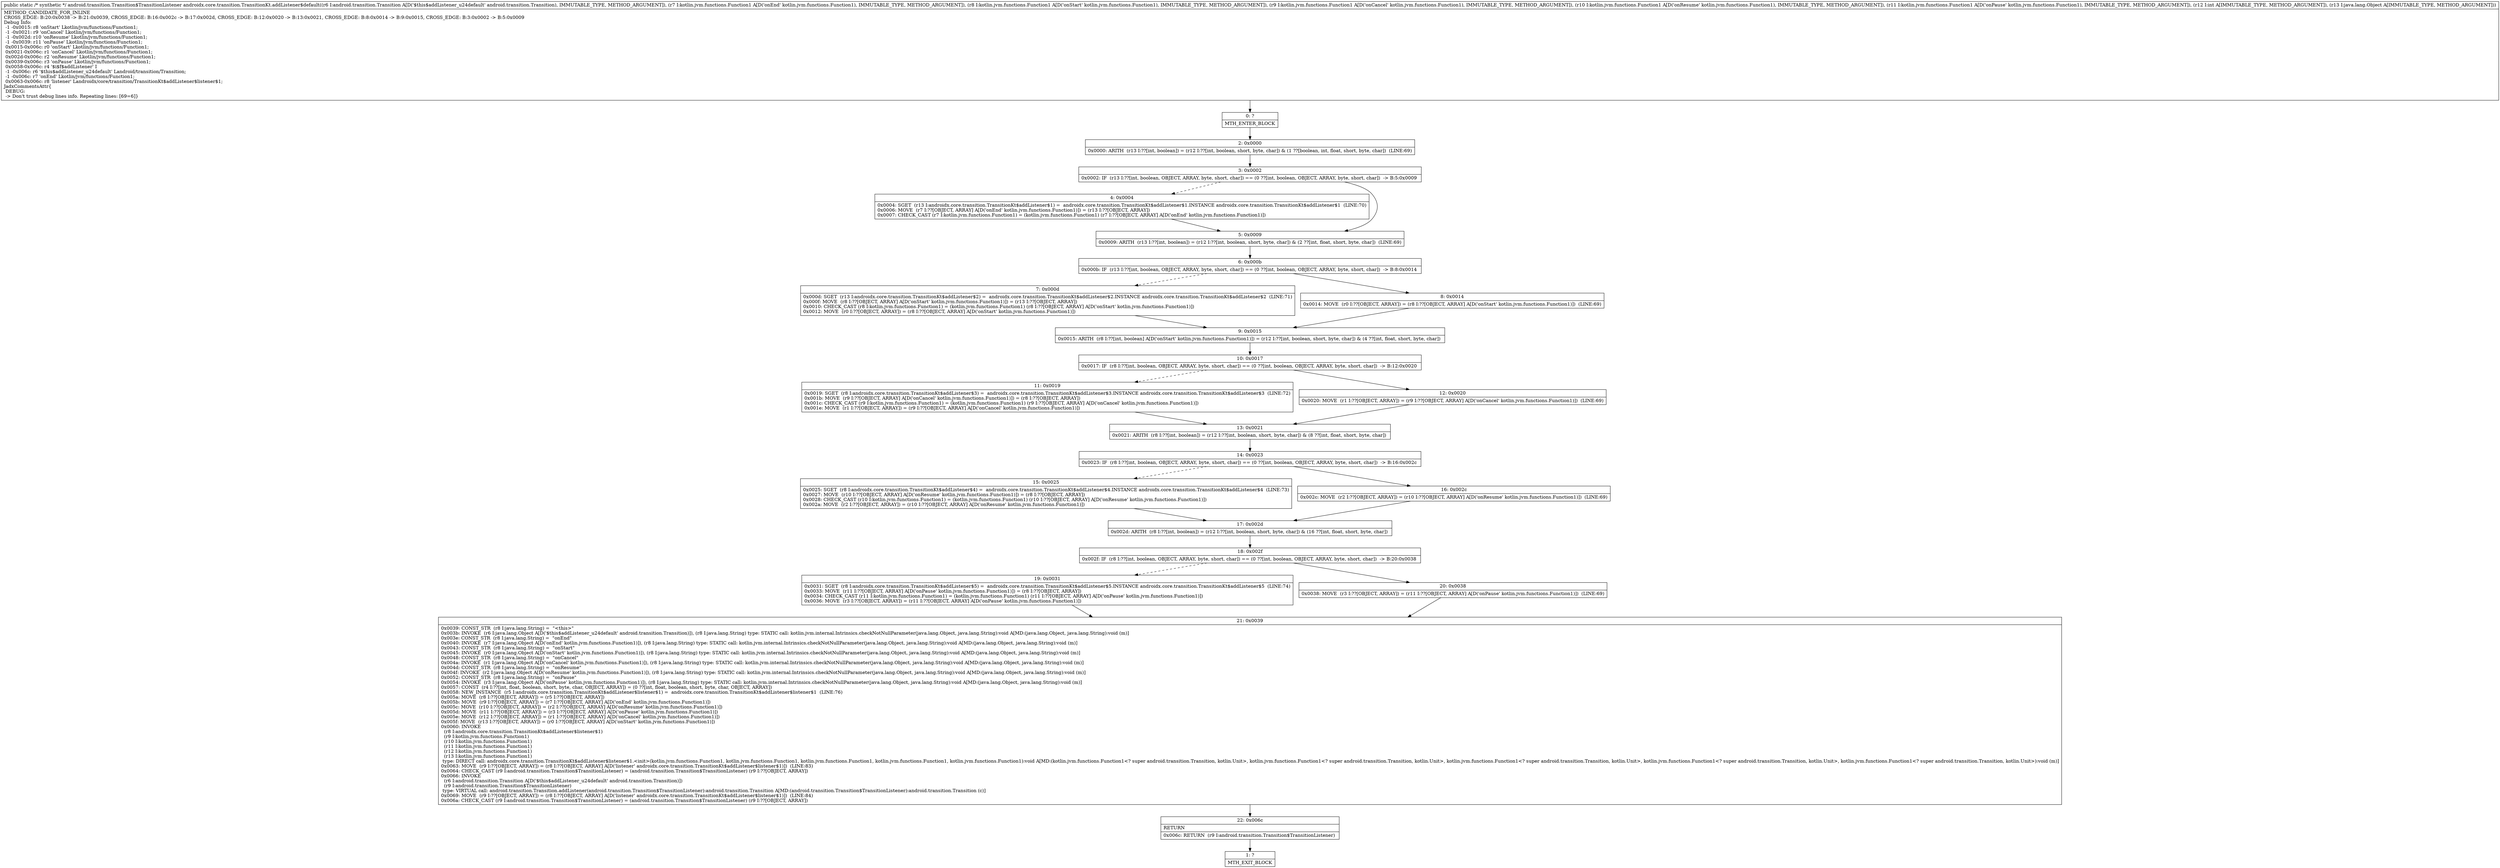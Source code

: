 digraph "CFG forandroidx.core.transition.TransitionKt.addListener$default(Landroid\/transition\/Transition;Lkotlin\/jvm\/functions\/Function1;Lkotlin\/jvm\/functions\/Function1;Lkotlin\/jvm\/functions\/Function1;Lkotlin\/jvm\/functions\/Function1;Lkotlin\/jvm\/functions\/Function1;ILjava\/lang\/Object;)Landroid\/transition\/Transition$TransitionListener;" {
Node_0 [shape=record,label="{0\:\ ?|MTH_ENTER_BLOCK\l}"];
Node_2 [shape=record,label="{2\:\ 0x0000|0x0000: ARITH  (r13 I:??[int, boolean]) = (r12 I:??[int, boolean, short, byte, char]) & (1 ??[boolean, int, float, short, byte, char])  (LINE:69)\l}"];
Node_3 [shape=record,label="{3\:\ 0x0002|0x0002: IF  (r13 I:??[int, boolean, OBJECT, ARRAY, byte, short, char]) == (0 ??[int, boolean, OBJECT, ARRAY, byte, short, char])  \-\> B:5:0x0009 \l}"];
Node_4 [shape=record,label="{4\:\ 0x0004|0x0004: SGET  (r13 I:androidx.core.transition.TransitionKt$addListener$1) =  androidx.core.transition.TransitionKt$addListener$1.INSTANCE androidx.core.transition.TransitionKt$addListener$1  (LINE:70)\l0x0006: MOVE  (r7 I:??[OBJECT, ARRAY] A[D('onEnd' kotlin.jvm.functions.Function1)]) = (r13 I:??[OBJECT, ARRAY]) \l0x0007: CHECK_CAST (r7 I:kotlin.jvm.functions.Function1) = (kotlin.jvm.functions.Function1) (r7 I:??[OBJECT, ARRAY] A[D('onEnd' kotlin.jvm.functions.Function1)]) \l}"];
Node_5 [shape=record,label="{5\:\ 0x0009|0x0009: ARITH  (r13 I:??[int, boolean]) = (r12 I:??[int, boolean, short, byte, char]) & (2 ??[int, float, short, byte, char])  (LINE:69)\l}"];
Node_6 [shape=record,label="{6\:\ 0x000b|0x000b: IF  (r13 I:??[int, boolean, OBJECT, ARRAY, byte, short, char]) == (0 ??[int, boolean, OBJECT, ARRAY, byte, short, char])  \-\> B:8:0x0014 \l}"];
Node_7 [shape=record,label="{7\:\ 0x000d|0x000d: SGET  (r13 I:androidx.core.transition.TransitionKt$addListener$2) =  androidx.core.transition.TransitionKt$addListener$2.INSTANCE androidx.core.transition.TransitionKt$addListener$2  (LINE:71)\l0x000f: MOVE  (r8 I:??[OBJECT, ARRAY] A[D('onStart' kotlin.jvm.functions.Function1)]) = (r13 I:??[OBJECT, ARRAY]) \l0x0010: CHECK_CAST (r8 I:kotlin.jvm.functions.Function1) = (kotlin.jvm.functions.Function1) (r8 I:??[OBJECT, ARRAY] A[D('onStart' kotlin.jvm.functions.Function1)]) \l0x0012: MOVE  (r0 I:??[OBJECT, ARRAY]) = (r8 I:??[OBJECT, ARRAY] A[D('onStart' kotlin.jvm.functions.Function1)]) \l}"];
Node_9 [shape=record,label="{9\:\ 0x0015|0x0015: ARITH  (r8 I:??[int, boolean] A[D('onStart' kotlin.jvm.functions.Function1)]) = (r12 I:??[int, boolean, short, byte, char]) & (4 ??[int, float, short, byte, char]) \l}"];
Node_10 [shape=record,label="{10\:\ 0x0017|0x0017: IF  (r8 I:??[int, boolean, OBJECT, ARRAY, byte, short, char]) == (0 ??[int, boolean, OBJECT, ARRAY, byte, short, char])  \-\> B:12:0x0020 \l}"];
Node_11 [shape=record,label="{11\:\ 0x0019|0x0019: SGET  (r8 I:androidx.core.transition.TransitionKt$addListener$3) =  androidx.core.transition.TransitionKt$addListener$3.INSTANCE androidx.core.transition.TransitionKt$addListener$3  (LINE:72)\l0x001b: MOVE  (r9 I:??[OBJECT, ARRAY] A[D('onCancel' kotlin.jvm.functions.Function1)]) = (r8 I:??[OBJECT, ARRAY]) \l0x001c: CHECK_CAST (r9 I:kotlin.jvm.functions.Function1) = (kotlin.jvm.functions.Function1) (r9 I:??[OBJECT, ARRAY] A[D('onCancel' kotlin.jvm.functions.Function1)]) \l0x001e: MOVE  (r1 I:??[OBJECT, ARRAY]) = (r9 I:??[OBJECT, ARRAY] A[D('onCancel' kotlin.jvm.functions.Function1)]) \l}"];
Node_13 [shape=record,label="{13\:\ 0x0021|0x0021: ARITH  (r8 I:??[int, boolean]) = (r12 I:??[int, boolean, short, byte, char]) & (8 ??[int, float, short, byte, char]) \l}"];
Node_14 [shape=record,label="{14\:\ 0x0023|0x0023: IF  (r8 I:??[int, boolean, OBJECT, ARRAY, byte, short, char]) == (0 ??[int, boolean, OBJECT, ARRAY, byte, short, char])  \-\> B:16:0x002c \l}"];
Node_15 [shape=record,label="{15\:\ 0x0025|0x0025: SGET  (r8 I:androidx.core.transition.TransitionKt$addListener$4) =  androidx.core.transition.TransitionKt$addListener$4.INSTANCE androidx.core.transition.TransitionKt$addListener$4  (LINE:73)\l0x0027: MOVE  (r10 I:??[OBJECT, ARRAY] A[D('onResume' kotlin.jvm.functions.Function1)]) = (r8 I:??[OBJECT, ARRAY]) \l0x0028: CHECK_CAST (r10 I:kotlin.jvm.functions.Function1) = (kotlin.jvm.functions.Function1) (r10 I:??[OBJECT, ARRAY] A[D('onResume' kotlin.jvm.functions.Function1)]) \l0x002a: MOVE  (r2 I:??[OBJECT, ARRAY]) = (r10 I:??[OBJECT, ARRAY] A[D('onResume' kotlin.jvm.functions.Function1)]) \l}"];
Node_17 [shape=record,label="{17\:\ 0x002d|0x002d: ARITH  (r8 I:??[int, boolean]) = (r12 I:??[int, boolean, short, byte, char]) & (16 ??[int, float, short, byte, char]) \l}"];
Node_18 [shape=record,label="{18\:\ 0x002f|0x002f: IF  (r8 I:??[int, boolean, OBJECT, ARRAY, byte, short, char]) == (0 ??[int, boolean, OBJECT, ARRAY, byte, short, char])  \-\> B:20:0x0038 \l}"];
Node_19 [shape=record,label="{19\:\ 0x0031|0x0031: SGET  (r8 I:androidx.core.transition.TransitionKt$addListener$5) =  androidx.core.transition.TransitionKt$addListener$5.INSTANCE androidx.core.transition.TransitionKt$addListener$5  (LINE:74)\l0x0033: MOVE  (r11 I:??[OBJECT, ARRAY] A[D('onPause' kotlin.jvm.functions.Function1)]) = (r8 I:??[OBJECT, ARRAY]) \l0x0034: CHECK_CAST (r11 I:kotlin.jvm.functions.Function1) = (kotlin.jvm.functions.Function1) (r11 I:??[OBJECT, ARRAY] A[D('onPause' kotlin.jvm.functions.Function1)]) \l0x0036: MOVE  (r3 I:??[OBJECT, ARRAY]) = (r11 I:??[OBJECT, ARRAY] A[D('onPause' kotlin.jvm.functions.Function1)]) \l}"];
Node_21 [shape=record,label="{21\:\ 0x0039|0x0039: CONST_STR  (r8 I:java.lang.String) =  \"\<this\>\" \l0x003b: INVOKE  (r6 I:java.lang.Object A[D('$this$addListener_u24default' android.transition.Transition)]), (r8 I:java.lang.String) type: STATIC call: kotlin.jvm.internal.Intrinsics.checkNotNullParameter(java.lang.Object, java.lang.String):void A[MD:(java.lang.Object, java.lang.String):void (m)]\l0x003e: CONST_STR  (r8 I:java.lang.String) =  \"onEnd\" \l0x0040: INVOKE  (r7 I:java.lang.Object A[D('onEnd' kotlin.jvm.functions.Function1)]), (r8 I:java.lang.String) type: STATIC call: kotlin.jvm.internal.Intrinsics.checkNotNullParameter(java.lang.Object, java.lang.String):void A[MD:(java.lang.Object, java.lang.String):void (m)]\l0x0043: CONST_STR  (r8 I:java.lang.String) =  \"onStart\" \l0x0045: INVOKE  (r0 I:java.lang.Object A[D('onStart' kotlin.jvm.functions.Function1)]), (r8 I:java.lang.String) type: STATIC call: kotlin.jvm.internal.Intrinsics.checkNotNullParameter(java.lang.Object, java.lang.String):void A[MD:(java.lang.Object, java.lang.String):void (m)]\l0x0048: CONST_STR  (r8 I:java.lang.String) =  \"onCancel\" \l0x004a: INVOKE  (r1 I:java.lang.Object A[D('onCancel' kotlin.jvm.functions.Function1)]), (r8 I:java.lang.String) type: STATIC call: kotlin.jvm.internal.Intrinsics.checkNotNullParameter(java.lang.Object, java.lang.String):void A[MD:(java.lang.Object, java.lang.String):void (m)]\l0x004d: CONST_STR  (r8 I:java.lang.String) =  \"onResume\" \l0x004f: INVOKE  (r2 I:java.lang.Object A[D('onResume' kotlin.jvm.functions.Function1)]), (r8 I:java.lang.String) type: STATIC call: kotlin.jvm.internal.Intrinsics.checkNotNullParameter(java.lang.Object, java.lang.String):void A[MD:(java.lang.Object, java.lang.String):void (m)]\l0x0052: CONST_STR  (r8 I:java.lang.String) =  \"onPause\" \l0x0054: INVOKE  (r3 I:java.lang.Object A[D('onPause' kotlin.jvm.functions.Function1)]), (r8 I:java.lang.String) type: STATIC call: kotlin.jvm.internal.Intrinsics.checkNotNullParameter(java.lang.Object, java.lang.String):void A[MD:(java.lang.Object, java.lang.String):void (m)]\l0x0057: CONST  (r4 I:??[int, float, boolean, short, byte, char, OBJECT, ARRAY]) = (0 ??[int, float, boolean, short, byte, char, OBJECT, ARRAY]) \l0x0058: NEW_INSTANCE  (r5 I:androidx.core.transition.TransitionKt$addListener$listener$1) =  androidx.core.transition.TransitionKt$addListener$listener$1  (LINE:76)\l0x005a: MOVE  (r8 I:??[OBJECT, ARRAY]) = (r5 I:??[OBJECT, ARRAY]) \l0x005b: MOVE  (r9 I:??[OBJECT, ARRAY]) = (r7 I:??[OBJECT, ARRAY] A[D('onEnd' kotlin.jvm.functions.Function1)]) \l0x005c: MOVE  (r10 I:??[OBJECT, ARRAY]) = (r2 I:??[OBJECT, ARRAY] A[D('onResume' kotlin.jvm.functions.Function1)]) \l0x005d: MOVE  (r11 I:??[OBJECT, ARRAY]) = (r3 I:??[OBJECT, ARRAY] A[D('onPause' kotlin.jvm.functions.Function1)]) \l0x005e: MOVE  (r12 I:??[OBJECT, ARRAY]) = (r1 I:??[OBJECT, ARRAY] A[D('onCancel' kotlin.jvm.functions.Function1)]) \l0x005f: MOVE  (r13 I:??[OBJECT, ARRAY]) = (r0 I:??[OBJECT, ARRAY] A[D('onStart' kotlin.jvm.functions.Function1)]) \l0x0060: INVOKE  \l  (r8 I:androidx.core.transition.TransitionKt$addListener$listener$1)\l  (r9 I:kotlin.jvm.functions.Function1)\l  (r10 I:kotlin.jvm.functions.Function1)\l  (r11 I:kotlin.jvm.functions.Function1)\l  (r12 I:kotlin.jvm.functions.Function1)\l  (r13 I:kotlin.jvm.functions.Function1)\l type: DIRECT call: androidx.core.transition.TransitionKt$addListener$listener$1.\<init\>(kotlin.jvm.functions.Function1, kotlin.jvm.functions.Function1, kotlin.jvm.functions.Function1, kotlin.jvm.functions.Function1, kotlin.jvm.functions.Function1):void A[MD:(kotlin.jvm.functions.Function1\<? super android.transition.Transition, kotlin.Unit\>, kotlin.jvm.functions.Function1\<? super android.transition.Transition, kotlin.Unit\>, kotlin.jvm.functions.Function1\<? super android.transition.Transition, kotlin.Unit\>, kotlin.jvm.functions.Function1\<? super android.transition.Transition, kotlin.Unit\>, kotlin.jvm.functions.Function1\<? super android.transition.Transition, kotlin.Unit\>):void (m)]\l0x0063: MOVE  (r9 I:??[OBJECT, ARRAY]) = (r8 I:??[OBJECT, ARRAY] A[D('listener' androidx.core.transition.TransitionKt$addListener$listener$1)])  (LINE:83)\l0x0064: CHECK_CAST (r9 I:android.transition.Transition$TransitionListener) = (android.transition.Transition$TransitionListener) (r9 I:??[OBJECT, ARRAY]) \l0x0066: INVOKE  \l  (r6 I:android.transition.Transition A[D('$this$addListener_u24default' android.transition.Transition)])\l  (r9 I:android.transition.Transition$TransitionListener)\l type: VIRTUAL call: android.transition.Transition.addListener(android.transition.Transition$TransitionListener):android.transition.Transition A[MD:(android.transition.Transition$TransitionListener):android.transition.Transition (c)]\l0x0069: MOVE  (r9 I:??[OBJECT, ARRAY]) = (r8 I:??[OBJECT, ARRAY] A[D('listener' androidx.core.transition.TransitionKt$addListener$listener$1)])  (LINE:84)\l0x006a: CHECK_CAST (r9 I:android.transition.Transition$TransitionListener) = (android.transition.Transition$TransitionListener) (r9 I:??[OBJECT, ARRAY]) \l}"];
Node_22 [shape=record,label="{22\:\ 0x006c|RETURN\l|0x006c: RETURN  (r9 I:android.transition.Transition$TransitionListener) \l}"];
Node_1 [shape=record,label="{1\:\ ?|MTH_EXIT_BLOCK\l}"];
Node_20 [shape=record,label="{20\:\ 0x0038|0x0038: MOVE  (r3 I:??[OBJECT, ARRAY]) = (r11 I:??[OBJECT, ARRAY] A[D('onPause' kotlin.jvm.functions.Function1)])  (LINE:69)\l}"];
Node_16 [shape=record,label="{16\:\ 0x002c|0x002c: MOVE  (r2 I:??[OBJECT, ARRAY]) = (r10 I:??[OBJECT, ARRAY] A[D('onResume' kotlin.jvm.functions.Function1)])  (LINE:69)\l}"];
Node_12 [shape=record,label="{12\:\ 0x0020|0x0020: MOVE  (r1 I:??[OBJECT, ARRAY]) = (r9 I:??[OBJECT, ARRAY] A[D('onCancel' kotlin.jvm.functions.Function1)])  (LINE:69)\l}"];
Node_8 [shape=record,label="{8\:\ 0x0014|0x0014: MOVE  (r0 I:??[OBJECT, ARRAY]) = (r8 I:??[OBJECT, ARRAY] A[D('onStart' kotlin.jvm.functions.Function1)])  (LINE:69)\l}"];
MethodNode[shape=record,label="{public static \/* synthetic *\/ android.transition.Transition$TransitionListener androidx.core.transition.TransitionKt.addListener$default((r6 I:android.transition.Transition A[D('$this$addListener_u24default' android.transition.Transition), IMMUTABLE_TYPE, METHOD_ARGUMENT]), (r7 I:kotlin.jvm.functions.Function1 A[D('onEnd' kotlin.jvm.functions.Function1), IMMUTABLE_TYPE, METHOD_ARGUMENT]), (r8 I:kotlin.jvm.functions.Function1 A[D('onStart' kotlin.jvm.functions.Function1), IMMUTABLE_TYPE, METHOD_ARGUMENT]), (r9 I:kotlin.jvm.functions.Function1 A[D('onCancel' kotlin.jvm.functions.Function1), IMMUTABLE_TYPE, METHOD_ARGUMENT]), (r10 I:kotlin.jvm.functions.Function1 A[D('onResume' kotlin.jvm.functions.Function1), IMMUTABLE_TYPE, METHOD_ARGUMENT]), (r11 I:kotlin.jvm.functions.Function1 A[D('onPause' kotlin.jvm.functions.Function1), IMMUTABLE_TYPE, METHOD_ARGUMENT]), (r12 I:int A[IMMUTABLE_TYPE, METHOD_ARGUMENT]), (r13 I:java.lang.Object A[IMMUTABLE_TYPE, METHOD_ARGUMENT]))  | METHOD_CANDIDATE_FOR_INLINE\lCROSS_EDGE: B:20:0x0038 \-\> B:21:0x0039, CROSS_EDGE: B:16:0x002c \-\> B:17:0x002d, CROSS_EDGE: B:12:0x0020 \-\> B:13:0x0021, CROSS_EDGE: B:8:0x0014 \-\> B:9:0x0015, CROSS_EDGE: B:3:0x0002 \-\> B:5:0x0009\lDebug Info:\l  \-1 \-0x0015: r8 'onStart' Lkotlin\/jvm\/functions\/Function1;\l  \-1 \-0x0021: r9 'onCancel' Lkotlin\/jvm\/functions\/Function1;\l  \-1 \-0x002d: r10 'onResume' Lkotlin\/jvm\/functions\/Function1;\l  \-1 \-0x0039: r11 'onPause' Lkotlin\/jvm\/functions\/Function1;\l  0x0015\-0x006c: r0 'onStart' Lkotlin\/jvm\/functions\/Function1;\l  0x0021\-0x006c: r1 'onCancel' Lkotlin\/jvm\/functions\/Function1;\l  0x002d\-0x006c: r2 'onResume' Lkotlin\/jvm\/functions\/Function1;\l  0x0039\-0x006c: r3 'onPause' Lkotlin\/jvm\/functions\/Function1;\l  0x0058\-0x006c: r4 '$i$f$addListener' I\l  \-1 \-0x006c: r6 '$this$addListener_u24default' Landroid\/transition\/Transition;\l  \-1 \-0x006c: r7 'onEnd' Lkotlin\/jvm\/functions\/Function1;\l  0x0063\-0x006c: r8 'listener' Landroidx\/core\/transition\/TransitionKt$addListener$listener$1;\lJadxCommentsAttr\{\l DEBUG: \l \-\> Don't trust debug lines info. Repeating lines: [69=6]\}\l}"];
MethodNode -> Node_0;Node_0 -> Node_2;
Node_2 -> Node_3;
Node_3 -> Node_4[style=dashed];
Node_3 -> Node_5;
Node_4 -> Node_5;
Node_5 -> Node_6;
Node_6 -> Node_7[style=dashed];
Node_6 -> Node_8;
Node_7 -> Node_9;
Node_9 -> Node_10;
Node_10 -> Node_11[style=dashed];
Node_10 -> Node_12;
Node_11 -> Node_13;
Node_13 -> Node_14;
Node_14 -> Node_15[style=dashed];
Node_14 -> Node_16;
Node_15 -> Node_17;
Node_17 -> Node_18;
Node_18 -> Node_19[style=dashed];
Node_18 -> Node_20;
Node_19 -> Node_21;
Node_21 -> Node_22;
Node_22 -> Node_1;
Node_20 -> Node_21;
Node_16 -> Node_17;
Node_12 -> Node_13;
Node_8 -> Node_9;
}

